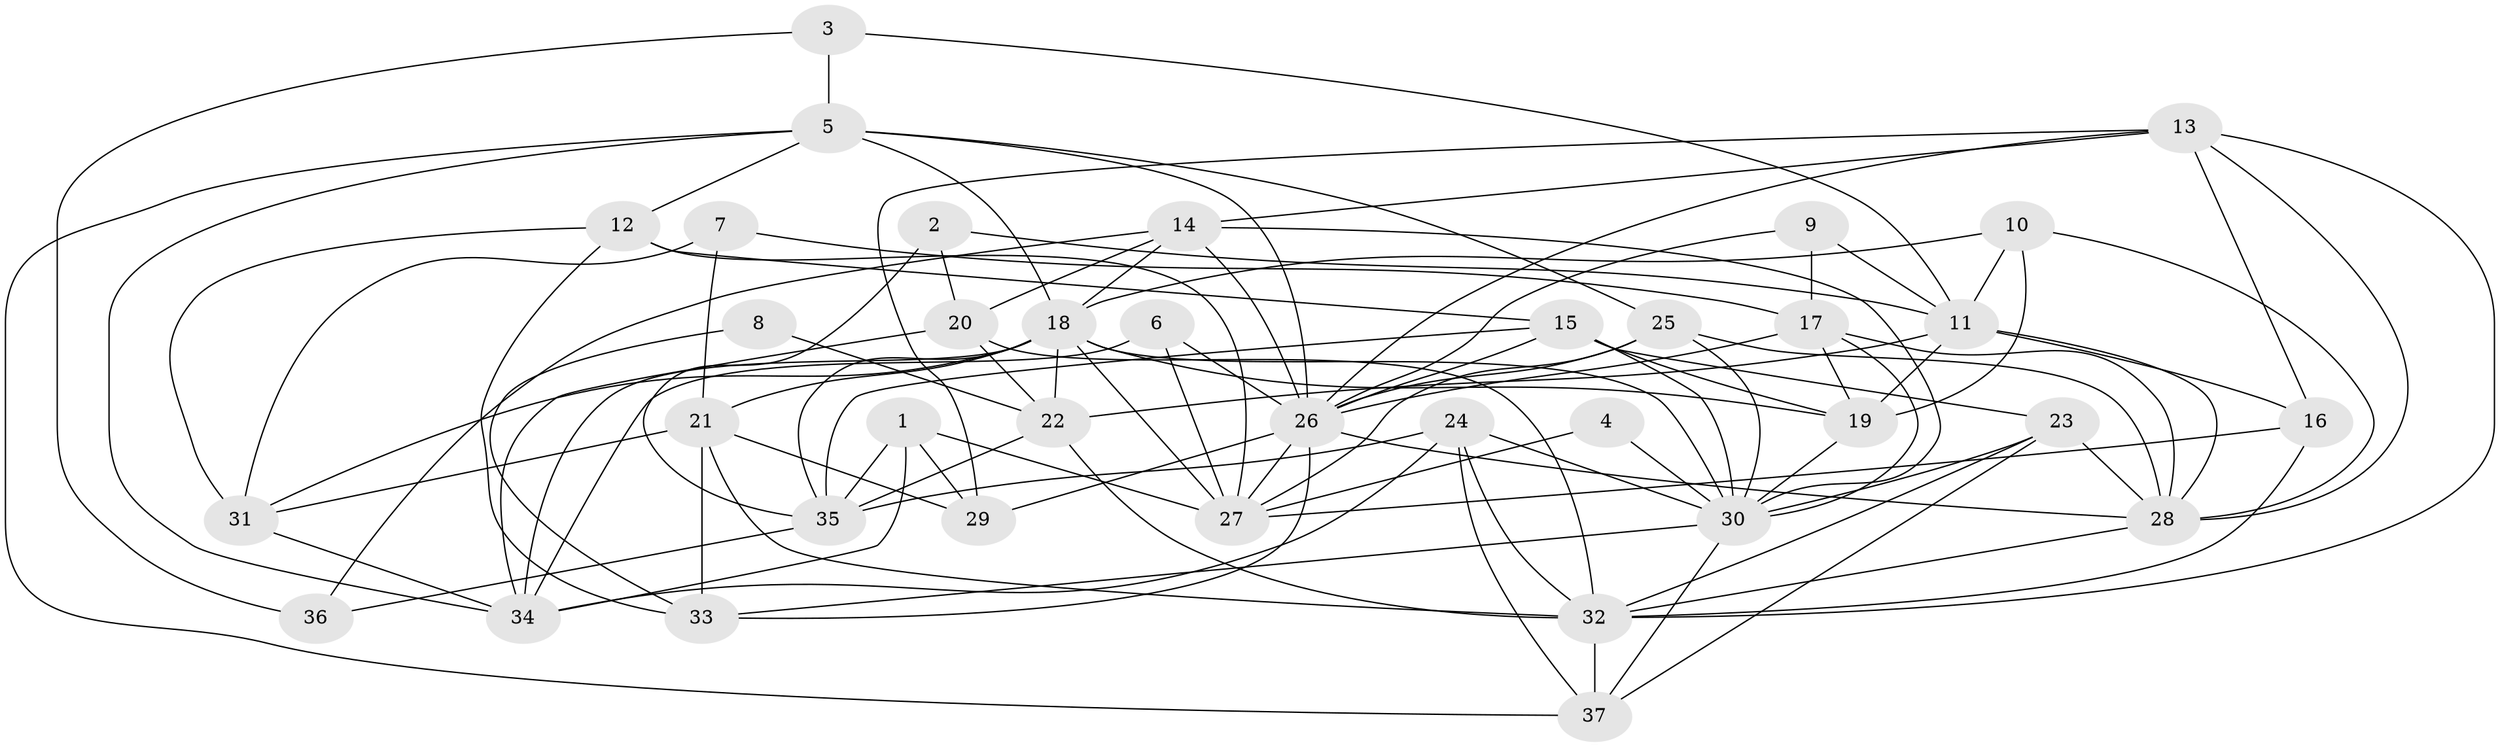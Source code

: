 // original degree distribution, {4: 0.2972972972972973, 3: 0.28378378378378377, 2: 0.0945945945945946, 6: 0.06756756756756757, 5: 0.22972972972972974, 9: 0.013513513513513514, 7: 0.013513513513513514}
// Generated by graph-tools (version 1.1) at 2025/50/03/09/25 03:50:08]
// undirected, 37 vertices, 104 edges
graph export_dot {
graph [start="1"]
  node [color=gray90,style=filled];
  1;
  2;
  3;
  4;
  5;
  6;
  7;
  8;
  9;
  10;
  11;
  12;
  13;
  14;
  15;
  16;
  17;
  18;
  19;
  20;
  21;
  22;
  23;
  24;
  25;
  26;
  27;
  28;
  29;
  30;
  31;
  32;
  33;
  34;
  35;
  36;
  37;
  1 -- 27 [weight=1.0];
  1 -- 29 [weight=1.0];
  1 -- 34 [weight=1.0];
  1 -- 35 [weight=1.0];
  2 -- 11 [weight=1.0];
  2 -- 20 [weight=1.0];
  2 -- 35 [weight=2.0];
  3 -- 5 [weight=1.0];
  3 -- 11 [weight=1.0];
  3 -- 36 [weight=1.0];
  4 -- 27 [weight=1.0];
  4 -- 30 [weight=1.0];
  5 -- 12 [weight=1.0];
  5 -- 18 [weight=1.0];
  5 -- 25 [weight=1.0];
  5 -- 26 [weight=1.0];
  5 -- 34 [weight=1.0];
  5 -- 37 [weight=1.0];
  6 -- 26 [weight=1.0];
  6 -- 27 [weight=1.0];
  6 -- 34 [weight=1.0];
  7 -- 17 [weight=1.0];
  7 -- 21 [weight=1.0];
  7 -- 31 [weight=1.0];
  8 -- 22 [weight=1.0];
  8 -- 33 [weight=1.0];
  9 -- 11 [weight=1.0];
  9 -- 17 [weight=1.0];
  9 -- 26 [weight=1.0];
  10 -- 11 [weight=1.0];
  10 -- 18 [weight=1.0];
  10 -- 19 [weight=1.0];
  10 -- 28 [weight=1.0];
  11 -- 16 [weight=1.0];
  11 -- 19 [weight=1.0];
  11 -- 22 [weight=1.0];
  11 -- 28 [weight=1.0];
  12 -- 15 [weight=1.0];
  12 -- 27 [weight=1.0];
  12 -- 31 [weight=1.0];
  12 -- 33 [weight=1.0];
  13 -- 14 [weight=1.0];
  13 -- 16 [weight=1.0];
  13 -- 26 [weight=1.0];
  13 -- 28 [weight=1.0];
  13 -- 29 [weight=1.0];
  13 -- 32 [weight=1.0];
  14 -- 18 [weight=1.0];
  14 -- 20 [weight=1.0];
  14 -- 26 [weight=1.0];
  14 -- 30 [weight=1.0];
  14 -- 36 [weight=1.0];
  15 -- 19 [weight=1.0];
  15 -- 23 [weight=1.0];
  15 -- 26 [weight=2.0];
  15 -- 30 [weight=1.0];
  15 -- 35 [weight=1.0];
  16 -- 27 [weight=1.0];
  16 -- 32 [weight=1.0];
  17 -- 19 [weight=1.0];
  17 -- 26 [weight=1.0];
  17 -- 28 [weight=1.0];
  17 -- 30 [weight=1.0];
  18 -- 19 [weight=1.0];
  18 -- 21 [weight=1.0];
  18 -- 22 [weight=1.0];
  18 -- 27 [weight=1.0];
  18 -- 30 [weight=1.0];
  18 -- 31 [weight=1.0];
  18 -- 34 [weight=1.0];
  18 -- 35 [weight=1.0];
  19 -- 30 [weight=1.0];
  20 -- 22 [weight=1.0];
  20 -- 32 [weight=1.0];
  20 -- 34 [weight=1.0];
  21 -- 29 [weight=1.0];
  21 -- 31 [weight=1.0];
  21 -- 32 [weight=1.0];
  21 -- 33 [weight=1.0];
  22 -- 32 [weight=1.0];
  22 -- 35 [weight=1.0];
  23 -- 28 [weight=1.0];
  23 -- 30 [weight=1.0];
  23 -- 32 [weight=1.0];
  23 -- 37 [weight=1.0];
  24 -- 30 [weight=1.0];
  24 -- 32 [weight=1.0];
  24 -- 34 [weight=1.0];
  24 -- 35 [weight=1.0];
  24 -- 37 [weight=1.0];
  25 -- 26 [weight=1.0];
  25 -- 27 [weight=1.0];
  25 -- 28 [weight=1.0];
  25 -- 30 [weight=1.0];
  26 -- 27 [weight=1.0];
  26 -- 28 [weight=1.0];
  26 -- 29 [weight=1.0];
  26 -- 33 [weight=1.0];
  28 -- 32 [weight=1.0];
  30 -- 33 [weight=1.0];
  30 -- 37 [weight=1.0];
  31 -- 34 [weight=1.0];
  32 -- 37 [weight=1.0];
  35 -- 36 [weight=1.0];
}
